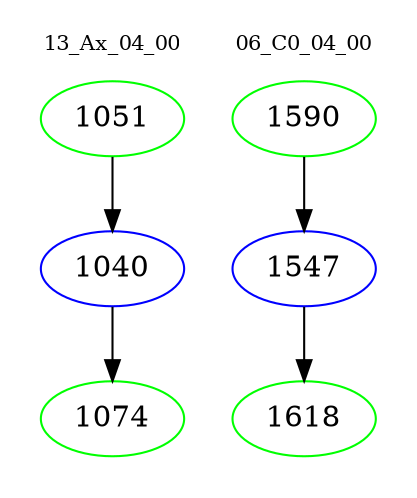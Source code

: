 digraph{
subgraph cluster_0 {
color = white
label = "13_Ax_04_00";
fontsize=10;
T0_1051 [label="1051", color="green"]
T0_1051 -> T0_1040 [color="black"]
T0_1040 [label="1040", color="blue"]
T0_1040 -> T0_1074 [color="black"]
T0_1074 [label="1074", color="green"]
}
subgraph cluster_1 {
color = white
label = "06_C0_04_00";
fontsize=10;
T1_1590 [label="1590", color="green"]
T1_1590 -> T1_1547 [color="black"]
T1_1547 [label="1547", color="blue"]
T1_1547 -> T1_1618 [color="black"]
T1_1618 [label="1618", color="green"]
}
}
